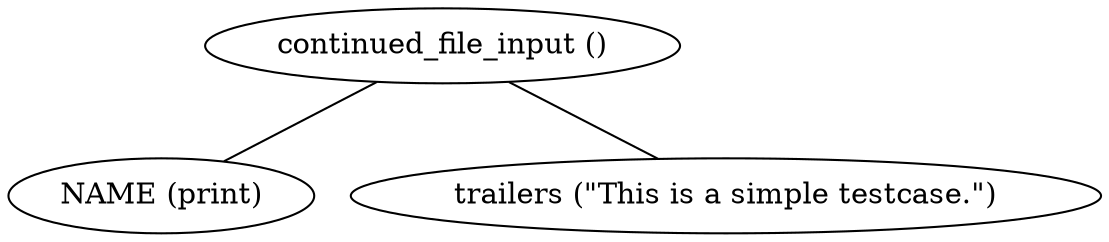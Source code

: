 Graph {
node1 [label="continued_file_input ()"];
node2 [label="NAME (print)"];
node3 [label="trailers (&quot;This is a simple testcase.&quot;)"];

node1 -- node2;
node1 -- node3;

}
